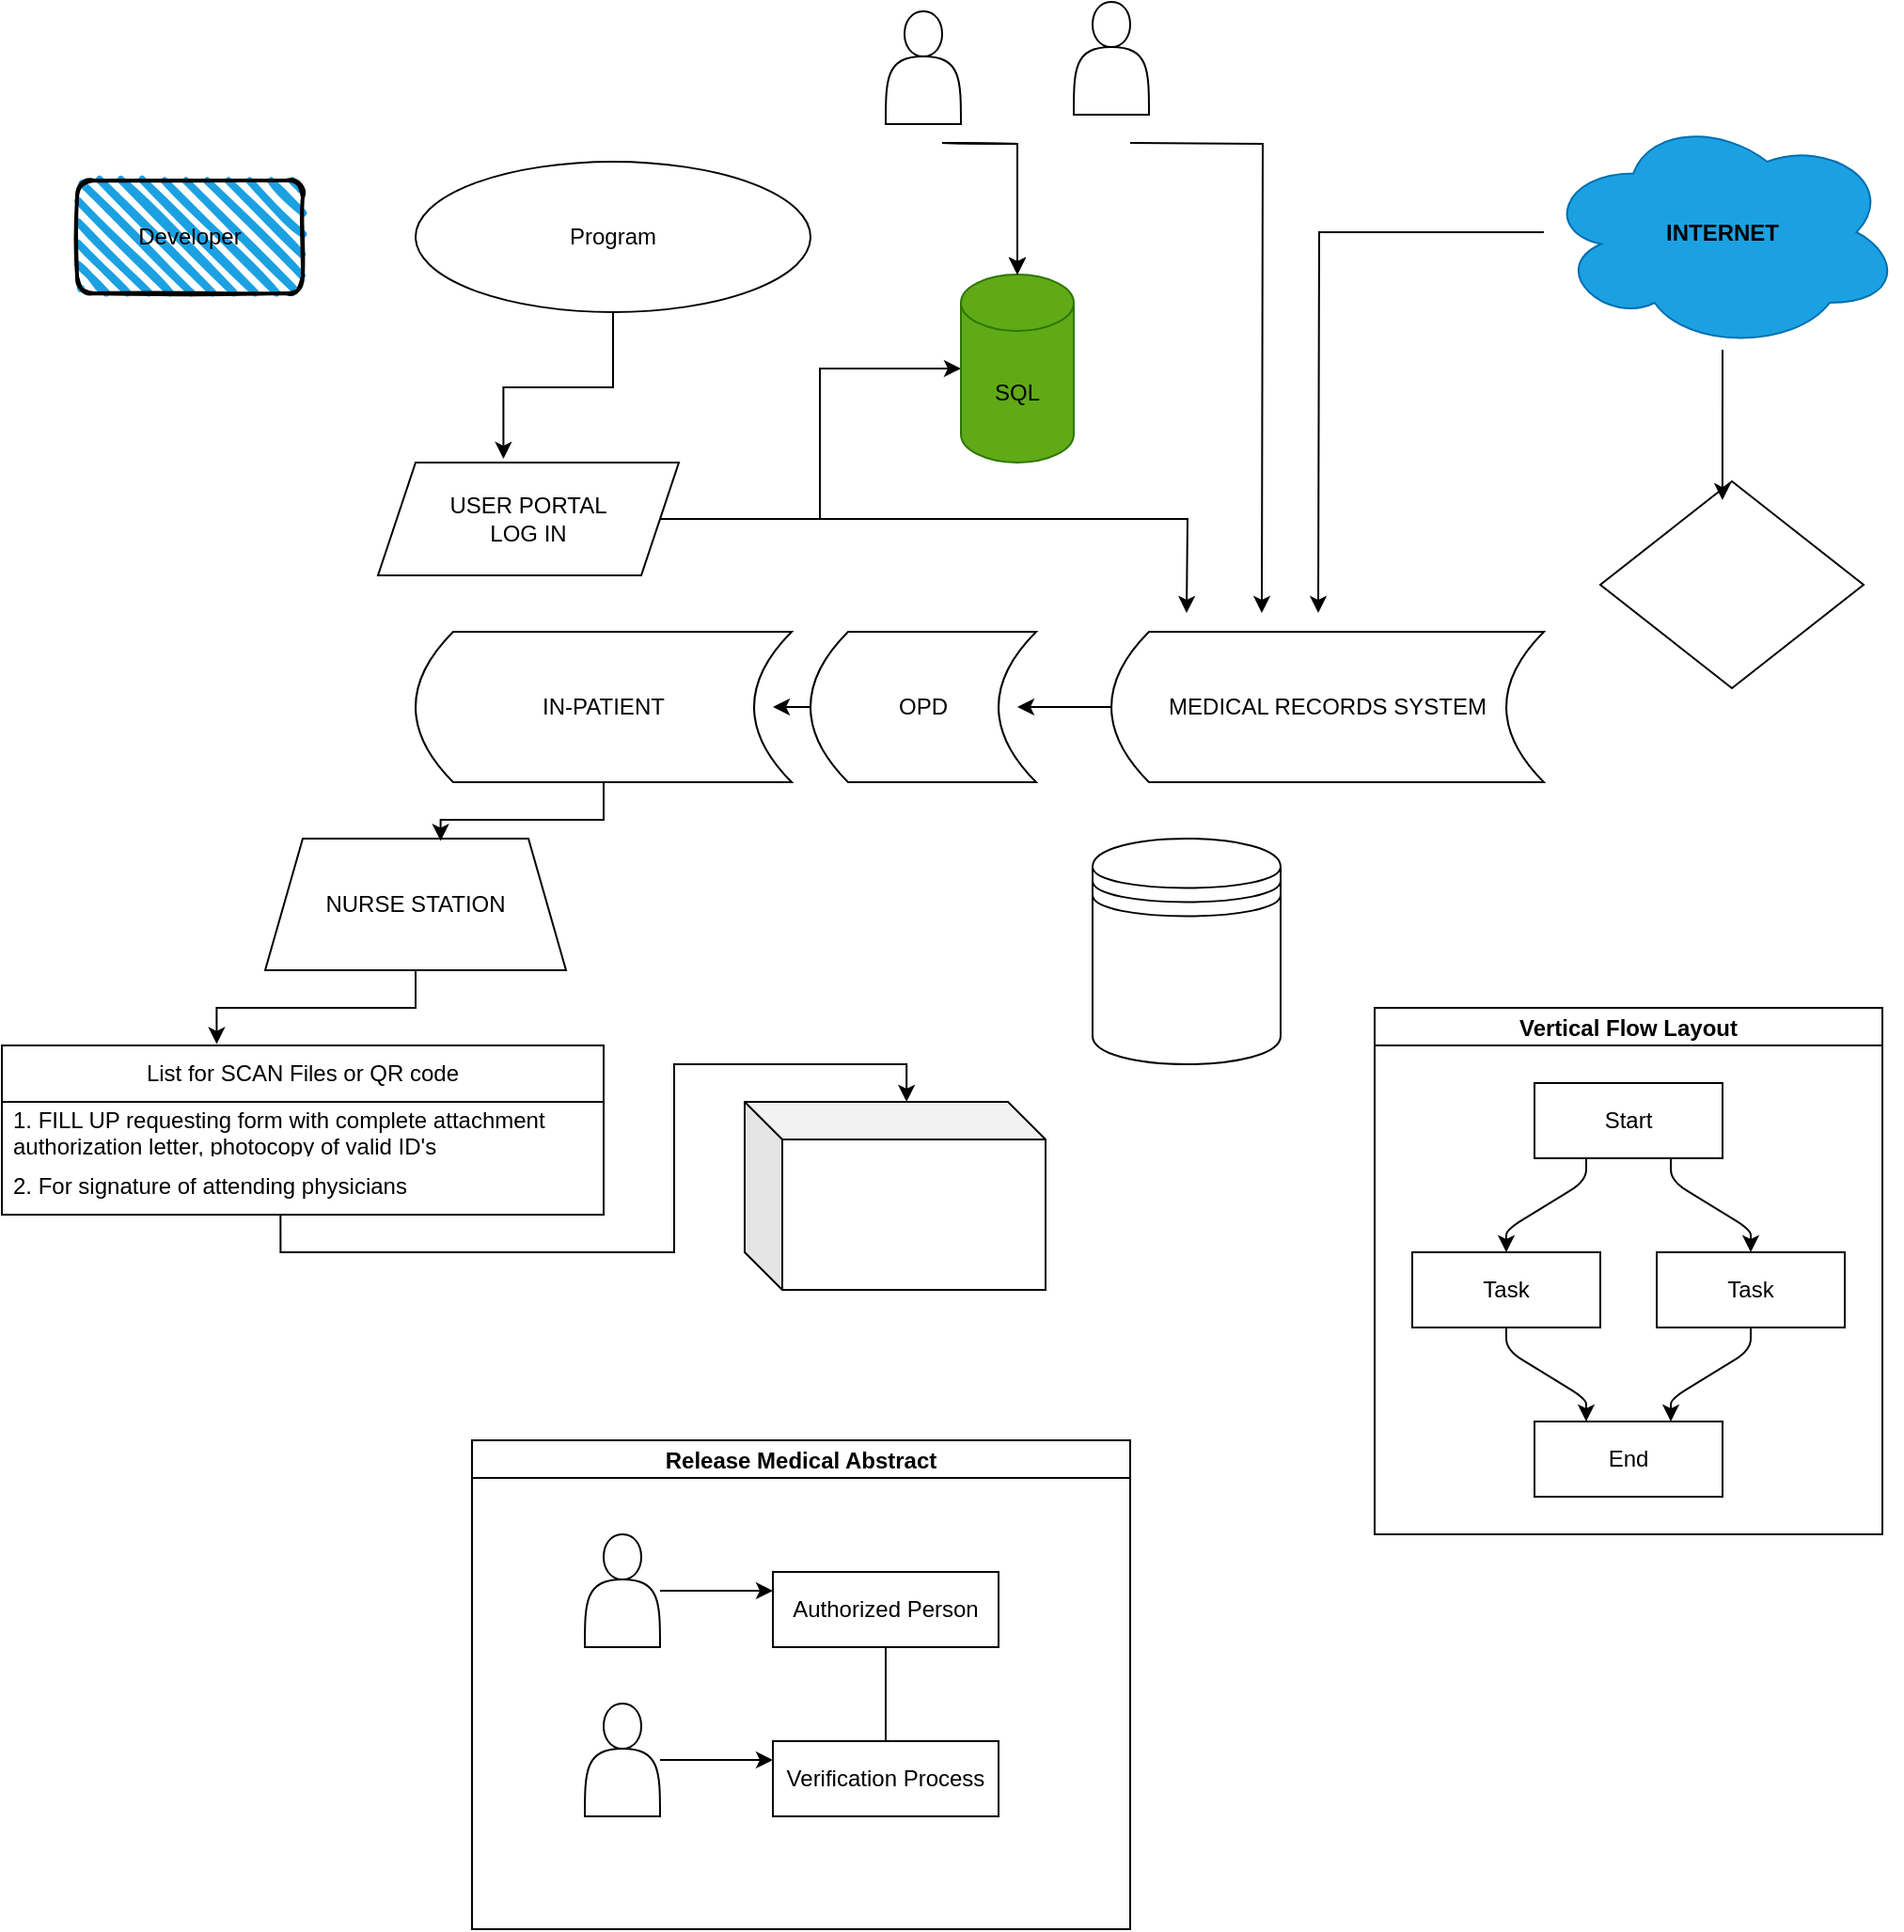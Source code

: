 <mxfile version="28.0.7">
  <diagram name="Page-1" id="QDbd5cY-bWXGp2kaQl07">
    <mxGraphModel dx="2276" dy="1938" grid="1" gridSize="10" guides="1" tooltips="1" connect="1" arrows="1" fold="1" page="1" pageScale="1" pageWidth="850" pageHeight="1100" math="0" shadow="0">
      <root>
        <mxCell id="0" />
        <mxCell id="1" parent="0" />
        <mxCell id="T_EyYF5P1BX6eirX32t8-1" value="Program" style="ellipse;whiteSpace=wrap;html=1;" vertex="1" parent="1">
          <mxGeometry x="-10" y="60" width="210" height="80" as="geometry" />
        </mxCell>
        <mxCell id="T_EyYF5P1BX6eirX32t8-4" style="edgeStyle=orthogonalEdgeStyle;rounded=0;orthogonalLoop=1;jettySize=auto;html=1;exitX=1;exitY=0.5;exitDx=0;exitDy=0;" edge="1" parent="1" source="T_EyYF5P1BX6eirX32t8-2" target="T_EyYF5P1BX6eirX32t8-3">
          <mxGeometry relative="1" as="geometry">
            <mxPoint x="230" y="230" as="targetPoint" />
          </mxGeometry>
        </mxCell>
        <mxCell id="T_EyYF5P1BX6eirX32t8-12" style="edgeStyle=orthogonalEdgeStyle;rounded=0;orthogonalLoop=1;jettySize=auto;html=1;" edge="1" parent="1" source="T_EyYF5P1BX6eirX32t8-2">
          <mxGeometry relative="1" as="geometry">
            <mxPoint x="400" y="300" as="targetPoint" />
          </mxGeometry>
        </mxCell>
        <mxCell id="T_EyYF5P1BX6eirX32t8-2" value="USER PORTAL&lt;br&gt;LOG IN" style="shape=parallelogram;perimeter=parallelogramPerimeter;whiteSpace=wrap;html=1;fixedSize=1;" vertex="1" parent="1">
          <mxGeometry x="-30" y="220" width="160" height="60" as="geometry" />
        </mxCell>
        <mxCell id="T_EyYF5P1BX6eirX32t8-3" value="&lt;font style=&quot;color: light-dark(rgb(0, 0, 0), rgb(255, 247, 249));&quot;&gt;SQL&lt;/font&gt;" style="shape=cylinder3;whiteSpace=wrap;html=1;boundedLbl=1;backgroundOutline=1;size=15;fillColor=#60a917;fontColor=#ffffff;strokeColor=#2D7600;" vertex="1" parent="1">
          <mxGeometry x="280" y="120" width="60" height="100" as="geometry" />
        </mxCell>
        <mxCell id="T_EyYF5P1BX6eirX32t8-5" style="edgeStyle=orthogonalEdgeStyle;rounded=0;orthogonalLoop=1;jettySize=auto;html=1;exitX=0.5;exitY=1;exitDx=0;exitDy=0;entryX=0.417;entryY=-0.033;entryDx=0;entryDy=0;entryPerimeter=0;" edge="1" parent="1" source="T_EyYF5P1BX6eirX32t8-1" target="T_EyYF5P1BX6eirX32t8-2">
          <mxGeometry relative="1" as="geometry" />
        </mxCell>
        <mxCell id="T_EyYF5P1BX6eirX32t8-53" value="" style="edgeStyle=orthogonalEdgeStyle;rounded=0;orthogonalLoop=1;jettySize=auto;html=1;" edge="1" parent="1" target="T_EyYF5P1BX6eirX32t8-3">
          <mxGeometry relative="1" as="geometry">
            <mxPoint x="270" y="50" as="sourcePoint" />
          </mxGeometry>
        </mxCell>
        <mxCell id="T_EyYF5P1BX6eirX32t8-54" value="" style="edgeStyle=orthogonalEdgeStyle;rounded=0;orthogonalLoop=1;jettySize=auto;html=1;" edge="1" parent="1" target="T_EyYF5P1BX6eirX32t8-3">
          <mxGeometry relative="1" as="geometry">
            <mxPoint x="270" y="50" as="sourcePoint" />
          </mxGeometry>
        </mxCell>
        <mxCell id="T_EyYF5P1BX6eirX32t8-55" value="" style="edgeStyle=orthogonalEdgeStyle;rounded=0;orthogonalLoop=1;jettySize=auto;html=1;" edge="1" parent="1" target="T_EyYF5P1BX6eirX32t8-3">
          <mxGeometry relative="1" as="geometry">
            <mxPoint x="270" y="50" as="sourcePoint" />
          </mxGeometry>
        </mxCell>
        <mxCell id="T_EyYF5P1BX6eirX32t8-18" style="edgeStyle=orthogonalEdgeStyle;rounded=0;orthogonalLoop=1;jettySize=auto;html=1;" edge="1" parent="1">
          <mxGeometry relative="1" as="geometry">
            <mxPoint x="440" y="300" as="targetPoint" />
            <mxPoint x="370" y="50" as="sourcePoint" />
          </mxGeometry>
        </mxCell>
        <mxCell id="T_EyYF5P1BX6eirX32t8-9" value="IN-PATIENT" style="shape=dataStorage;whiteSpace=wrap;html=1;fixedSize=1;" vertex="1" parent="1">
          <mxGeometry x="-10" y="310" width="200" height="80" as="geometry" />
        </mxCell>
        <mxCell id="T_EyYF5P1BX6eirX32t8-14" style="edgeStyle=orthogonalEdgeStyle;rounded=0;orthogonalLoop=1;jettySize=auto;html=1;" edge="1" parent="1" source="T_EyYF5P1BX6eirX32t8-10">
          <mxGeometry relative="1" as="geometry">
            <mxPoint x="310" y="350" as="targetPoint" />
          </mxGeometry>
        </mxCell>
        <mxCell id="T_EyYF5P1BX6eirX32t8-10" value="MEDICAL RECORDS SYSTEM" style="shape=dataStorage;whiteSpace=wrap;html=1;fixedSize=1;" vertex="1" parent="1">
          <mxGeometry x="360" y="310" width="230" height="80" as="geometry" />
        </mxCell>
        <mxCell id="T_EyYF5P1BX6eirX32t8-11" value="OPD" style="shape=dataStorage;whiteSpace=wrap;html=1;fixedSize=1;size=20;" vertex="1" parent="1">
          <mxGeometry x="200" y="310" width="120" height="80" as="geometry" />
        </mxCell>
        <mxCell id="T_EyYF5P1BX6eirX32t8-15" style="edgeStyle=orthogonalEdgeStyle;rounded=0;orthogonalLoop=1;jettySize=auto;html=1;" edge="1" parent="1" source="T_EyYF5P1BX6eirX32t8-11">
          <mxGeometry relative="1" as="geometry">
            <mxPoint x="180" y="350" as="targetPoint" />
          </mxGeometry>
        </mxCell>
        <mxCell id="T_EyYF5P1BX6eirX32t8-16" value="NURSE STATION" style="shape=trapezoid;perimeter=trapezoidPerimeter;whiteSpace=wrap;html=1;fixedSize=1;" vertex="1" parent="1">
          <mxGeometry x="-90" y="420" width="160" height="70" as="geometry" />
        </mxCell>
        <mxCell id="T_EyYF5P1BX6eirX32t8-17" style="edgeStyle=orthogonalEdgeStyle;rounded=0;orthogonalLoop=1;jettySize=auto;html=1;entryX=0.583;entryY=0.017;entryDx=0;entryDy=0;entryPerimeter=0;" edge="1" parent="1" source="T_EyYF5P1BX6eirX32t8-9" target="T_EyYF5P1BX6eirX32t8-16">
          <mxGeometry relative="1" as="geometry" />
        </mxCell>
        <mxCell id="T_EyYF5P1BX6eirX32t8-19" value="List for SCAN Files or QR code" style="swimlane;fontStyle=0;childLayout=stackLayout;horizontal=1;startSize=30;horizontalStack=0;resizeParent=1;resizeParentMax=0;resizeLast=0;collapsible=1;marginBottom=0;whiteSpace=wrap;html=1;" vertex="1" parent="1">
          <mxGeometry x="-230" y="530" width="320" height="90" as="geometry" />
        </mxCell>
        <mxCell id="T_EyYF5P1BX6eirX32t8-20" value="1. FILL UP requesting form with complete attachment authorization letter, photocopy of valid ID&#39;s" style="text;strokeColor=none;fillColor=none;align=left;verticalAlign=middle;spacingLeft=4;spacingRight=4;overflow=hidden;points=[[0,0.5],[1,0.5]];portConstraint=eastwest;rotatable=0;whiteSpace=wrap;html=1;" vertex="1" parent="T_EyYF5P1BX6eirX32t8-19">
          <mxGeometry y="30" width="320" height="30" as="geometry" />
        </mxCell>
        <mxCell id="T_EyYF5P1BX6eirX32t8-21" value="2. For signature of attending physicians" style="text;strokeColor=none;fillColor=none;align=left;verticalAlign=middle;spacingLeft=4;spacingRight=4;overflow=hidden;points=[[0,0.5],[1,0.5]];portConstraint=eastwest;rotatable=0;whiteSpace=wrap;html=1;" vertex="1" parent="T_EyYF5P1BX6eirX32t8-19">
          <mxGeometry y="60" width="320" height="30" as="geometry" />
        </mxCell>
        <mxCell id="T_EyYF5P1BX6eirX32t8-24" style="edgeStyle=orthogonalEdgeStyle;rounded=0;orthogonalLoop=1;jettySize=auto;html=1;" edge="1" parent="1" source="T_EyYF5P1BX6eirX32t8-23">
          <mxGeometry relative="1" as="geometry">
            <mxPoint x="470" y="300" as="targetPoint" />
          </mxGeometry>
        </mxCell>
        <mxCell id="T_EyYF5P1BX6eirX32t8-23" value="&lt;b&gt;&lt;font style=&quot;color: light-dark(rgb(0, 0, 0), rgb(255, 242, 251));&quot;&gt;INTERNET&lt;/font&gt;&lt;/b&gt;" style="ellipse;shape=cloud;whiteSpace=wrap;html=1;fillColor=#1ba1e2;fontColor=#ffffff;strokeColor=#006EAF;" vertex="1" parent="1">
          <mxGeometry x="590" y="35" width="190" height="125" as="geometry" />
        </mxCell>
        <mxCell id="T_EyYF5P1BX6eirX32t8-25" value="" style="rhombus;whiteSpace=wrap;html=1;" vertex="1" parent="1">
          <mxGeometry x="620" y="230" width="140" height="110" as="geometry" />
        </mxCell>
        <mxCell id="T_EyYF5P1BX6eirX32t8-26" style="edgeStyle=orthogonalEdgeStyle;rounded=0;orthogonalLoop=1;jettySize=auto;html=1;entryX=0.464;entryY=0.091;entryDx=0;entryDy=0;entryPerimeter=0;" edge="1" parent="1" source="T_EyYF5P1BX6eirX32t8-23" target="T_EyYF5P1BX6eirX32t8-25">
          <mxGeometry relative="1" as="geometry" />
        </mxCell>
        <mxCell id="T_EyYF5P1BX6eirX32t8-27" value="" style="shape=cube;whiteSpace=wrap;html=1;boundedLbl=1;backgroundOutline=1;darkOpacity=0.05;darkOpacity2=0.1;" vertex="1" parent="1">
          <mxGeometry x="165" y="560" width="160" height="100" as="geometry" />
        </mxCell>
        <mxCell id="T_EyYF5P1BX6eirX32t8-28" style="edgeStyle=orthogonalEdgeStyle;rounded=0;orthogonalLoop=1;jettySize=auto;html=1;entryX=0.357;entryY=-0.008;entryDx=0;entryDy=0;entryPerimeter=0;" edge="1" parent="1" source="T_EyYF5P1BX6eirX32t8-16" target="T_EyYF5P1BX6eirX32t8-19">
          <mxGeometry relative="1" as="geometry" />
        </mxCell>
        <mxCell id="T_EyYF5P1BX6eirX32t8-37" value="Vertical Flow Layout" style="swimlane;startSize=20;horizontal=1;childLayout=flowLayout;flowOrientation=north;resizable=0;interRankCellSpacing=50;containerType=tree;fontSize=12;" vertex="1" parent="1">
          <mxGeometry x="500" y="510" width="270" height="280" as="geometry" />
        </mxCell>
        <mxCell id="T_EyYF5P1BX6eirX32t8-38" value="Start" style="whiteSpace=wrap;html=1;" vertex="1" parent="T_EyYF5P1BX6eirX32t8-37">
          <mxGeometry x="85" y="40" width="100" height="40" as="geometry" />
        </mxCell>
        <mxCell id="T_EyYF5P1BX6eirX32t8-39" value="Task" style="whiteSpace=wrap;html=1;" vertex="1" parent="T_EyYF5P1BX6eirX32t8-37">
          <mxGeometry x="20" y="130" width="100" height="40" as="geometry" />
        </mxCell>
        <mxCell id="T_EyYF5P1BX6eirX32t8-40" value="" style="html=1;rounded=1;curved=0;sourcePerimeterSpacing=0;targetPerimeterSpacing=0;startSize=6;endSize=6;noEdgeStyle=1;orthogonal=1;" edge="1" parent="T_EyYF5P1BX6eirX32t8-37" source="T_EyYF5P1BX6eirX32t8-38" target="T_EyYF5P1BX6eirX32t8-39">
          <mxGeometry relative="1" as="geometry">
            <Array as="points">
              <mxPoint x="112.5" y="92" />
              <mxPoint x="70" y="118" />
            </Array>
          </mxGeometry>
        </mxCell>
        <mxCell id="T_EyYF5P1BX6eirX32t8-41" value="Task" style="whiteSpace=wrap;html=1;" vertex="1" parent="T_EyYF5P1BX6eirX32t8-37">
          <mxGeometry x="150" y="130" width="100" height="40" as="geometry" />
        </mxCell>
        <mxCell id="T_EyYF5P1BX6eirX32t8-42" value="" style="html=1;rounded=1;curved=0;sourcePerimeterSpacing=0;targetPerimeterSpacing=0;startSize=6;endSize=6;noEdgeStyle=1;orthogonal=1;" edge="1" parent="T_EyYF5P1BX6eirX32t8-37" source="T_EyYF5P1BX6eirX32t8-38" target="T_EyYF5P1BX6eirX32t8-41">
          <mxGeometry relative="1" as="geometry">
            <Array as="points">
              <mxPoint x="157.5" y="92" />
              <mxPoint x="200" y="118" />
            </Array>
          </mxGeometry>
        </mxCell>
        <mxCell id="T_EyYF5P1BX6eirX32t8-43" value="End" style="whiteSpace=wrap;html=1;" vertex="1" parent="T_EyYF5P1BX6eirX32t8-37">
          <mxGeometry x="85" y="220" width="100" height="40" as="geometry" />
        </mxCell>
        <mxCell id="T_EyYF5P1BX6eirX32t8-44" value="" style="html=1;rounded=1;curved=0;sourcePerimeterSpacing=0;targetPerimeterSpacing=0;startSize=6;endSize=6;noEdgeStyle=1;orthogonal=1;" edge="1" parent="T_EyYF5P1BX6eirX32t8-37" source="T_EyYF5P1BX6eirX32t8-39" target="T_EyYF5P1BX6eirX32t8-43">
          <mxGeometry relative="1" as="geometry">
            <Array as="points">
              <mxPoint x="70" y="182" />
              <mxPoint x="112.5" y="208" />
            </Array>
          </mxGeometry>
        </mxCell>
        <mxCell id="T_EyYF5P1BX6eirX32t8-45" value="" style="html=1;rounded=1;curved=0;sourcePerimeterSpacing=0;targetPerimeterSpacing=0;startSize=6;endSize=6;noEdgeStyle=1;orthogonal=1;" edge="1" parent="T_EyYF5P1BX6eirX32t8-37" source="T_EyYF5P1BX6eirX32t8-41" target="T_EyYF5P1BX6eirX32t8-43">
          <mxGeometry relative="1" as="geometry">
            <Array as="points">
              <mxPoint x="200" y="182" />
              <mxPoint x="157.5" y="208" />
            </Array>
          </mxGeometry>
        </mxCell>
        <mxCell id="T_EyYF5P1BX6eirX32t8-46" value="" style="shape=datastore;whiteSpace=wrap;html=1;" vertex="1" parent="1">
          <mxGeometry x="350" y="420" width="100" height="120" as="geometry" />
        </mxCell>
        <mxCell id="T_EyYF5P1BX6eirX32t8-29" style="edgeStyle=orthogonalEdgeStyle;rounded=0;orthogonalLoop=1;jettySize=auto;html=1;entryX=0.538;entryY=0;entryDx=0;entryDy=0;entryPerimeter=0;exitX=0.463;exitY=1;exitDx=0;exitDy=0;exitPerimeter=0;" edge="1" parent="1" source="T_EyYF5P1BX6eirX32t8-21" target="T_EyYF5P1BX6eirX32t8-27">
          <mxGeometry relative="1" as="geometry">
            <mxPoint x="300" y="780" as="targetPoint" />
            <mxPoint x="90" y="635" as="sourcePoint" />
          </mxGeometry>
        </mxCell>
        <mxCell id="T_EyYF5P1BX6eirX32t8-47" value="Release Medical Abstract" style="swimlane;startSize=20;horizontal=1;containerType=tree;" vertex="1" parent="1">
          <mxGeometry x="20" y="740" width="350" height="260" as="geometry" />
        </mxCell>
        <mxCell id="T_EyYF5P1BX6eirX32t8-48" value="" style="edgeStyle=elbowEdgeStyle;elbow=vertical;sourcePerimeterSpacing=0;targetPerimeterSpacing=0;startArrow=none;endArrow=none;rounded=0;curved=0;" edge="1" parent="T_EyYF5P1BX6eirX32t8-47" source="T_EyYF5P1BX6eirX32t8-49" target="T_EyYF5P1BX6eirX32t8-50">
          <mxGeometry relative="1" as="geometry" />
        </mxCell>
        <mxCell id="T_EyYF5P1BX6eirX32t8-49" value="Authorized Person" style="whiteSpace=wrap;html=1;treeFolding=1;treeMoving=1;newEdgeStyle={&quot;edgeStyle&quot;:&quot;elbowEdgeStyle&quot;,&quot;startArrow&quot;:&quot;none&quot;,&quot;endArrow&quot;:&quot;none&quot;};" vertex="1" parent="T_EyYF5P1BX6eirX32t8-47">
          <mxGeometry x="160" y="70" width="120" height="40" as="geometry" />
        </mxCell>
        <mxCell id="T_EyYF5P1BX6eirX32t8-50" value="Verification Process" style="whiteSpace=wrap;html=1;treeFolding=1;treeMoving=1;newEdgeStyle={&quot;edgeStyle&quot;:&quot;elbowEdgeStyle&quot;,&quot;startArrow&quot;:&quot;none&quot;,&quot;endArrow&quot;:&quot;none&quot;};" vertex="1" parent="T_EyYF5P1BX6eirX32t8-47">
          <mxGeometry x="160" y="160" width="120" height="40" as="geometry" />
        </mxCell>
        <mxCell id="T_EyYF5P1BX6eirX32t8-66" style="edgeStyle=orthogonalEdgeStyle;rounded=0;orthogonalLoop=1;jettySize=auto;html=1;entryX=0;entryY=0.25;entryDx=0;entryDy=0;" edge="1" parent="T_EyYF5P1BX6eirX32t8-47" source="T_EyYF5P1BX6eirX32t8-63" target="T_EyYF5P1BX6eirX32t8-49">
          <mxGeometry relative="1" as="geometry" />
        </mxCell>
        <mxCell id="T_EyYF5P1BX6eirX32t8-63" value="" style="shape=actor;whiteSpace=wrap;html=1;" vertex="1" parent="T_EyYF5P1BX6eirX32t8-47">
          <mxGeometry x="60" y="50" width="40" height="60" as="geometry" />
        </mxCell>
        <mxCell id="T_EyYF5P1BX6eirX32t8-65" style="edgeStyle=orthogonalEdgeStyle;rounded=0;orthogonalLoop=1;jettySize=auto;html=1;entryX=0;entryY=0.25;entryDx=0;entryDy=0;" edge="1" parent="T_EyYF5P1BX6eirX32t8-47" source="T_EyYF5P1BX6eirX32t8-64" target="T_EyYF5P1BX6eirX32t8-50">
          <mxGeometry relative="1" as="geometry" />
        </mxCell>
        <mxCell id="T_EyYF5P1BX6eirX32t8-64" value="" style="shape=actor;whiteSpace=wrap;html=1;" vertex="1" parent="T_EyYF5P1BX6eirX32t8-47">
          <mxGeometry x="60" y="140" width="40" height="60" as="geometry" />
        </mxCell>
        <mxCell id="T_EyYF5P1BX6eirX32t8-52" value="Developer" style="rounded=1;whiteSpace=wrap;html=1;strokeWidth=2;fillWeight=4;hachureGap=8;hachureAngle=45;fillColor=#1ba1e2;sketch=1;" vertex="1" parent="1">
          <mxGeometry x="-190" y="70" width="120" height="60" as="geometry" />
        </mxCell>
        <mxCell id="T_EyYF5P1BX6eirX32t8-61" value="" style="shape=actor;whiteSpace=wrap;html=1;" vertex="1" parent="1">
          <mxGeometry x="240" y="-20" width="40" height="60" as="geometry" />
        </mxCell>
        <mxCell id="T_EyYF5P1BX6eirX32t8-62" value="" style="shape=actor;whiteSpace=wrap;html=1;" vertex="1" parent="1">
          <mxGeometry x="340" y="-25" width="40" height="60" as="geometry" />
        </mxCell>
      </root>
    </mxGraphModel>
  </diagram>
</mxfile>
